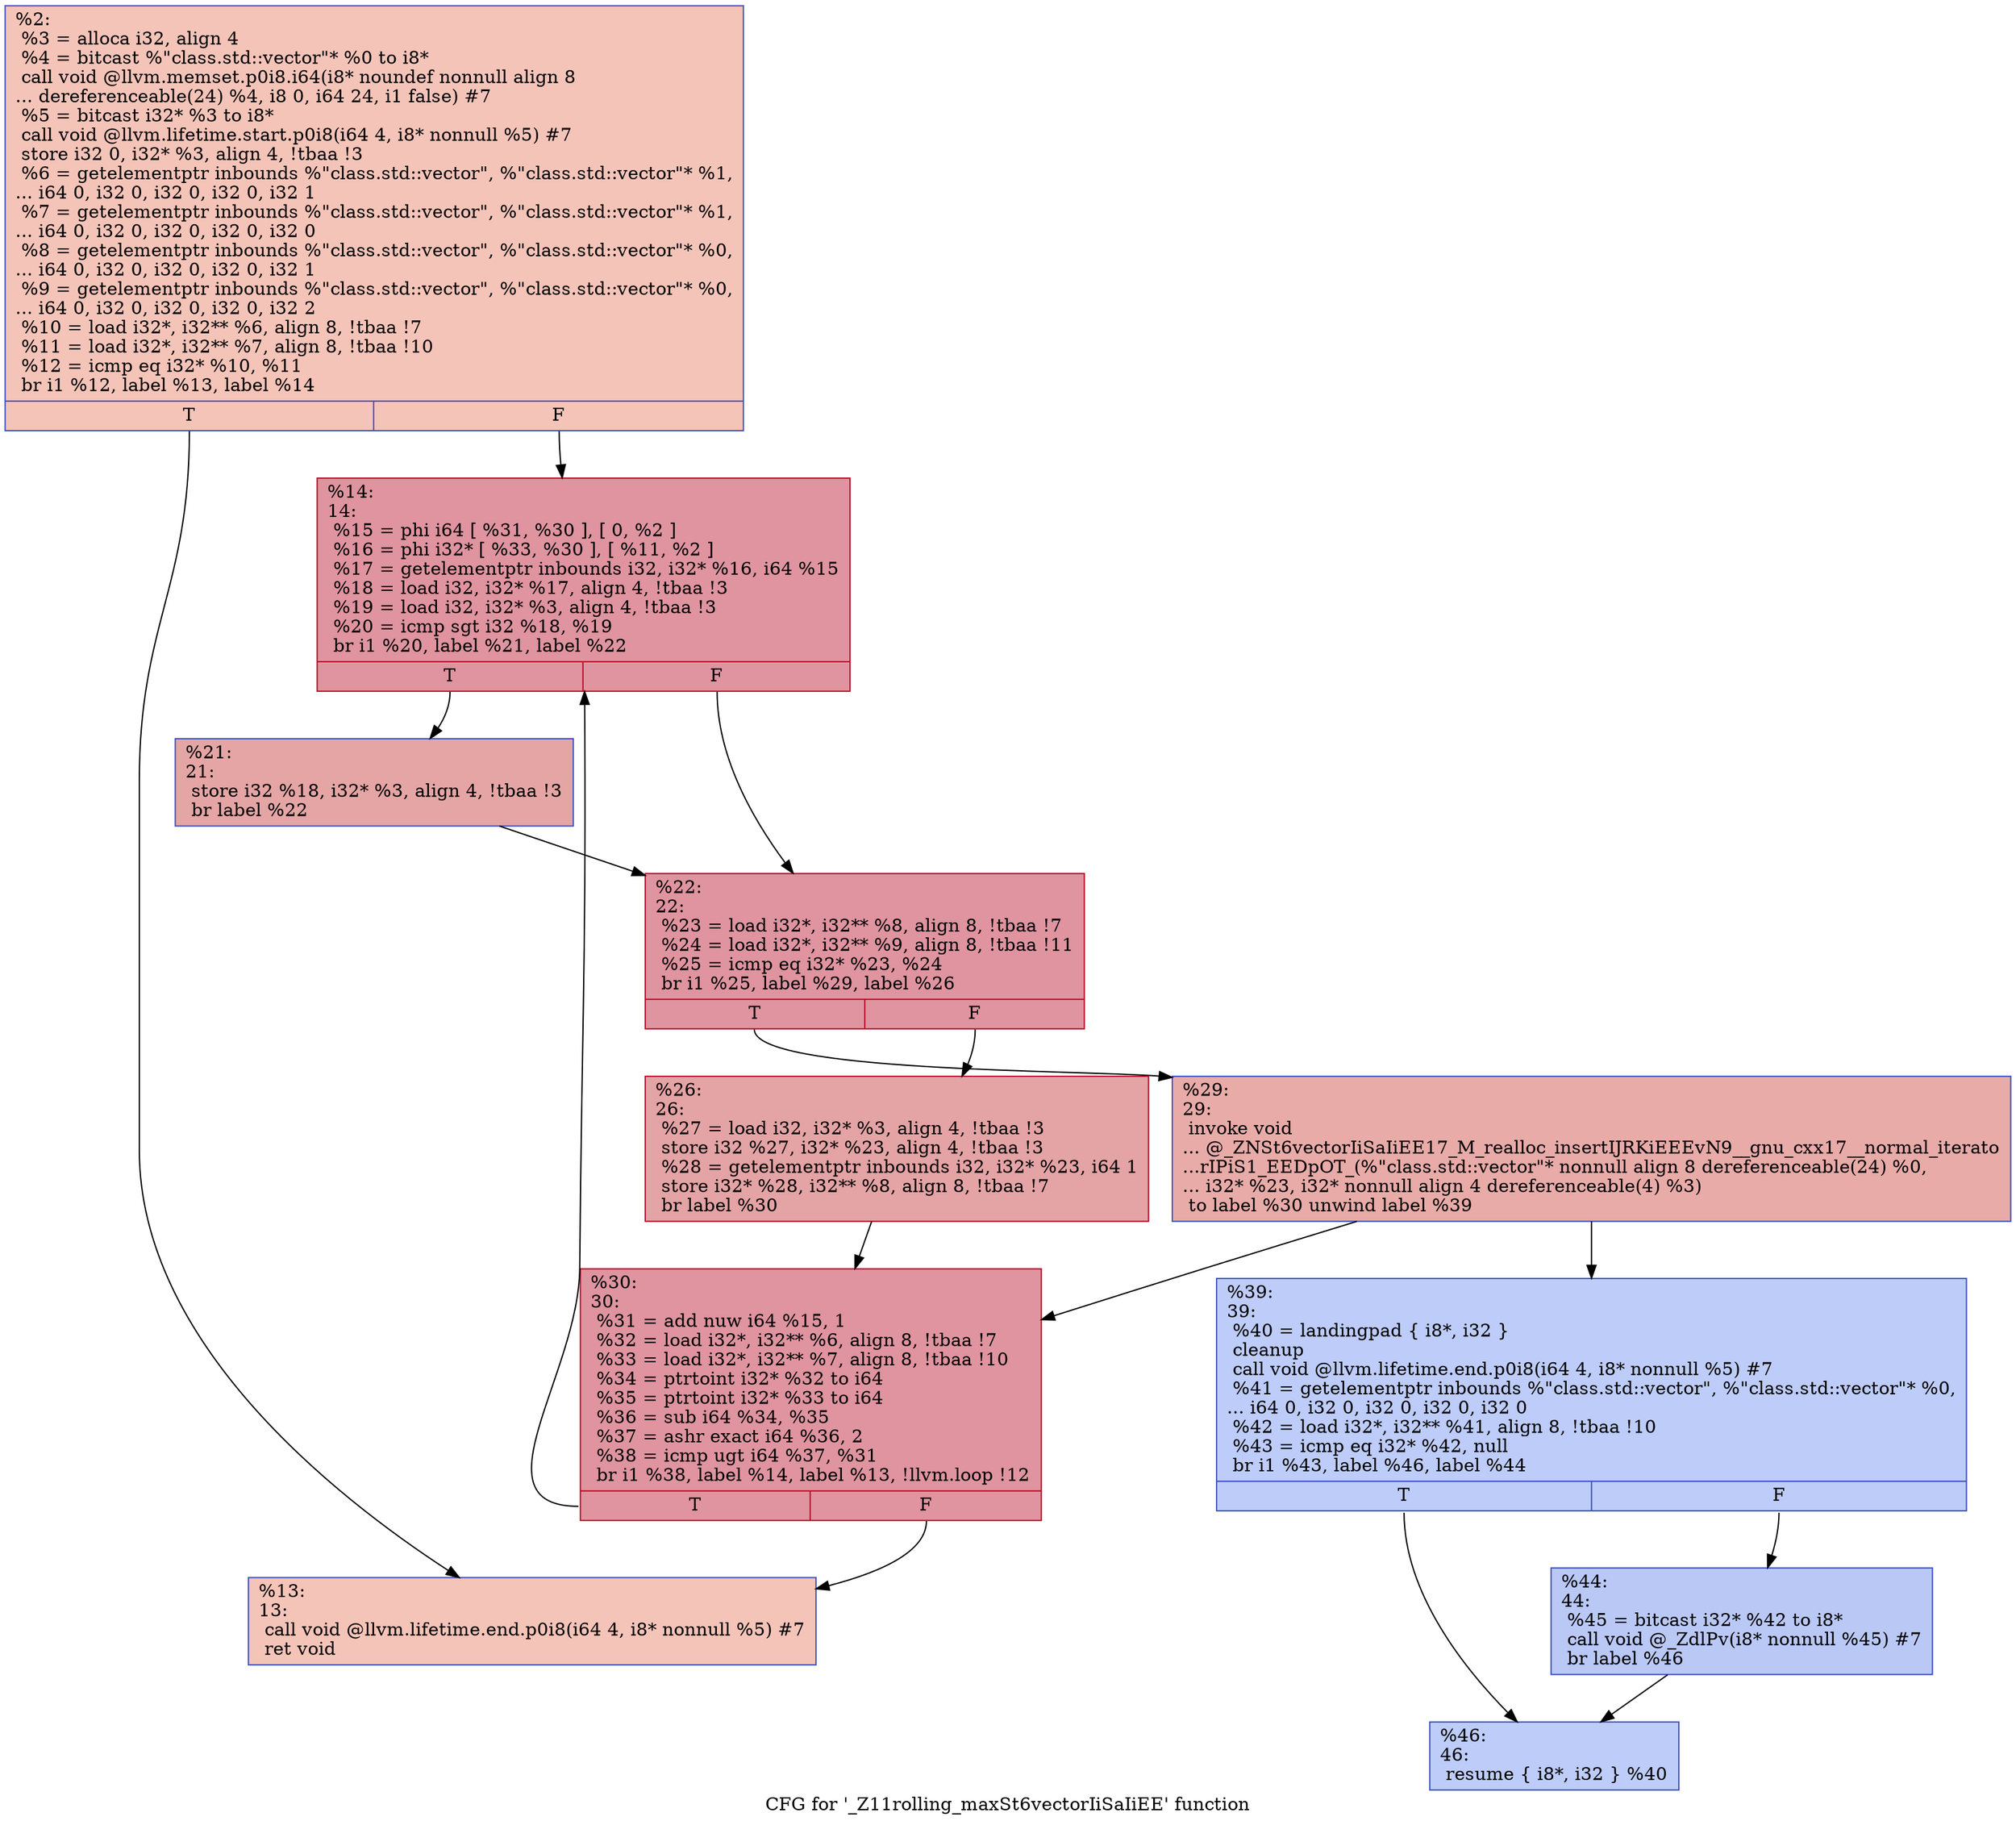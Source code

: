 digraph "CFG for '_Z11rolling_maxSt6vectorIiSaIiEE' function" {
	label="CFG for '_Z11rolling_maxSt6vectorIiSaIiEE' function";

	Node0x5573d8cf4020 [shape=record,color="#3d50c3ff", style=filled, fillcolor="#e97a5f70",label="{%2:\l  %3 = alloca i32, align 4\l  %4 = bitcast %\"class.std::vector\"* %0 to i8*\l  call void @llvm.memset.p0i8.i64(i8* noundef nonnull align 8\l... dereferenceable(24) %4, i8 0, i64 24, i1 false) #7\l  %5 = bitcast i32* %3 to i8*\l  call void @llvm.lifetime.start.p0i8(i64 4, i8* nonnull %5) #7\l  store i32 0, i32* %3, align 4, !tbaa !3\l  %6 = getelementptr inbounds %\"class.std::vector\", %\"class.std::vector\"* %1,\l... i64 0, i32 0, i32 0, i32 0, i32 1\l  %7 = getelementptr inbounds %\"class.std::vector\", %\"class.std::vector\"* %1,\l... i64 0, i32 0, i32 0, i32 0, i32 0\l  %8 = getelementptr inbounds %\"class.std::vector\", %\"class.std::vector\"* %0,\l... i64 0, i32 0, i32 0, i32 0, i32 1\l  %9 = getelementptr inbounds %\"class.std::vector\", %\"class.std::vector\"* %0,\l... i64 0, i32 0, i32 0, i32 0, i32 2\l  %10 = load i32*, i32** %6, align 8, !tbaa !7\l  %11 = load i32*, i32** %7, align 8, !tbaa !10\l  %12 = icmp eq i32* %10, %11\l  br i1 %12, label %13, label %14\l|{<s0>T|<s1>F}}"];
	Node0x5573d8cf4020:s0 -> Node0x5573d8cf47d0;
	Node0x5573d8cf4020:s1 -> Node0x5573d8cf63c0;
	Node0x5573d8cf47d0 [shape=record,color="#3d50c3ff", style=filled, fillcolor="#e97a5f70",label="{%13:\l13:                                               \l  call void @llvm.lifetime.end.p0i8(i64 4, i8* nonnull %5) #7\l  ret void\l}"];
	Node0x5573d8cf63c0 [shape=record,color="#b70d28ff", style=filled, fillcolor="#b70d2870",label="{%14:\l14:                                               \l  %15 = phi i64 [ %31, %30 ], [ 0, %2 ]\l  %16 = phi i32* [ %33, %30 ], [ %11, %2 ]\l  %17 = getelementptr inbounds i32, i32* %16, i64 %15\l  %18 = load i32, i32* %17, align 4, !tbaa !3\l  %19 = load i32, i32* %3, align 4, !tbaa !3\l  %20 = icmp sgt i32 %18, %19\l  br i1 %20, label %21, label %22\l|{<s0>T|<s1>F}}"];
	Node0x5573d8cf63c0:s0 -> Node0x5573d8cf71c0;
	Node0x5573d8cf63c0:s1 -> Node0x5573d8cf7250;
	Node0x5573d8cf71c0 [shape=record,color="#3d50c3ff", style=filled, fillcolor="#c5333470",label="{%21:\l21:                                               \l  store i32 %18, i32* %3, align 4, !tbaa !3\l  br label %22\l}"];
	Node0x5573d8cf71c0 -> Node0x5573d8cf7250;
	Node0x5573d8cf7250 [shape=record,color="#b70d28ff", style=filled, fillcolor="#b70d2870",label="{%22:\l22:                                               \l  %23 = load i32*, i32** %8, align 8, !tbaa !7\l  %24 = load i32*, i32** %9, align 8, !tbaa !11\l  %25 = icmp eq i32* %23, %24\l  br i1 %25, label %29, label %26\l|{<s0>T|<s1>F}}"];
	Node0x5573d8cf7250:s0 -> Node0x5573d8cf7c90;
	Node0x5573d8cf7250:s1 -> Node0x5573d8cf7d20;
	Node0x5573d8cf7d20 [shape=record,color="#b70d28ff", style=filled, fillcolor="#c32e3170",label="{%26:\l26:                                               \l  %27 = load i32, i32* %3, align 4, !tbaa !3\l  store i32 %27, i32* %23, align 4, !tbaa !3\l  %28 = getelementptr inbounds i32, i32* %23, i64 1\l  store i32* %28, i32** %8, align 8, !tbaa !7\l  br label %30\l}"];
	Node0x5573d8cf7d20 -> Node0x5573d8cf6810;
	Node0x5573d8cf7c90 [shape=record,color="#3d50c3ff", style=filled, fillcolor="#cc403a70",label="{%29:\l29:                                               \l  invoke void\l... @_ZNSt6vectorIiSaIiEE17_M_realloc_insertIJRKiEEEvN9__gnu_cxx17__normal_iterato\l...rIPiS1_EEDpOT_(%\"class.std::vector\"* nonnull align 8 dereferenceable(24) %0,\l... i32* %23, i32* nonnull align 4 dereferenceable(4) %3)\l          to label %30 unwind label %39\l}"];
	Node0x5573d8cf7c90 -> Node0x5573d8cf6810;
	Node0x5573d8cf7c90 -> Node0x5573d8cf8240;
	Node0x5573d8cf6810 [shape=record,color="#b70d28ff", style=filled, fillcolor="#b70d2870",label="{%30:\l30:                                               \l  %31 = add nuw i64 %15, 1\l  %32 = load i32*, i32** %6, align 8, !tbaa !7\l  %33 = load i32*, i32** %7, align 8, !tbaa !10\l  %34 = ptrtoint i32* %32 to i64\l  %35 = ptrtoint i32* %33 to i64\l  %36 = sub i64 %34, %35\l  %37 = ashr exact i64 %36, 2\l  %38 = icmp ugt i64 %37, %31\l  br i1 %38, label %14, label %13, !llvm.loop !12\l|{<s0>T|<s1>F}}"];
	Node0x5573d8cf6810:s0 -> Node0x5573d8cf63c0;
	Node0x5573d8cf6810:s1 -> Node0x5573d8cf47d0;
	Node0x5573d8cf8240 [shape=record,color="#3d50c3ff", style=filled, fillcolor="#6a8bef70",label="{%39:\l39:                                               \l  %40 = landingpad \{ i8*, i32 \}\l          cleanup\l  call void @llvm.lifetime.end.p0i8(i64 4, i8* nonnull %5) #7\l  %41 = getelementptr inbounds %\"class.std::vector\", %\"class.std::vector\"* %0,\l... i64 0, i32 0, i32 0, i32 0, i32 0\l  %42 = load i32*, i32** %41, align 8, !tbaa !10\l  %43 = icmp eq i32* %42, null\l  br i1 %43, label %46, label %44\l|{<s0>T|<s1>F}}"];
	Node0x5573d8cf8240:s0 -> Node0x5573d8cf98d0;
	Node0x5573d8cf8240:s1 -> Node0x5573d8cf9920;
	Node0x5573d8cf9920 [shape=record,color="#3d50c3ff", style=filled, fillcolor="#6282ea70",label="{%44:\l44:                                               \l  %45 = bitcast i32* %42 to i8*\l  call void @_ZdlPv(i8* nonnull %45) #7\l  br label %46\l}"];
	Node0x5573d8cf9920 -> Node0x5573d8cf98d0;
	Node0x5573d8cf98d0 [shape=record,color="#3d50c3ff", style=filled, fillcolor="#6a8bef70",label="{%46:\l46:                                               \l  resume \{ i8*, i32 \} %40\l}"];
}
